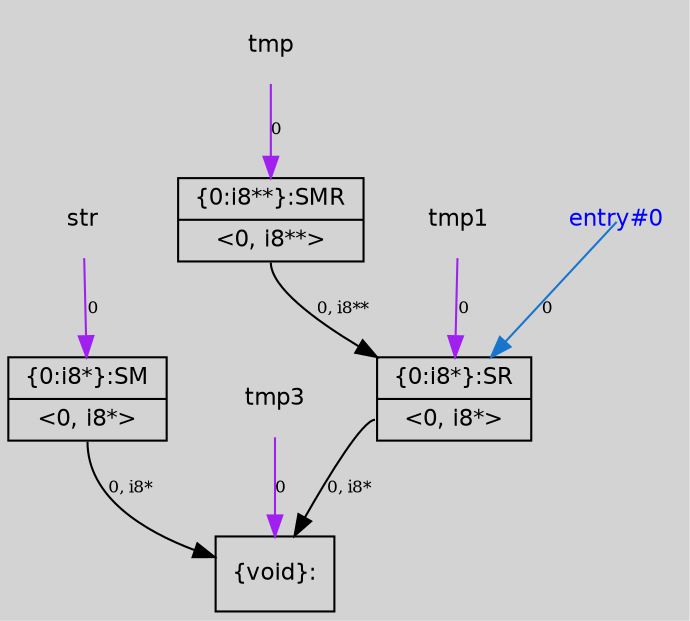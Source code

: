 digraph unnamed {
	graph [center=true, ratio=true, bgcolor=lightgray, fontname=Helvetica];
	node  [fontname=Helvetica, fontsize=11];

	Node0x2b45360 [shape=record,label="{\{0:i8*\}:SR|{<s0>\<0, i8*\>}}"];
	Node0x2b56880 [shape=record,label="{\{0:i8**\}:SMR|{<s0>\<0, i8**\>}}"];
	Node0x2b57130 [shape=record,label="{\{0:i8*\}:SM|{<s0>\<0, i8*\>}}"];
	Node0x2b57310 [shape=record,label="{\{void\}:}"];
	Node0x2b42468[ shape=plaintext, label ="tmp3"];
	Node0x2b42468 -> Node0x2b57310[arrowtail=tee,label="0",fontsize=8,color=purple];
	Node0x2b42318[ shape=plaintext, label ="tmp1"];
	Node0x2b42318 -> Node0x2b45360[arrowtail=tee,label="0",fontsize=8,color=purple];
	Node0x2b42218[ shape=plaintext, label ="str"];
	Node0x2b42218 -> Node0x2b57130[arrowtail=tee,label="0",fontsize=8,color=purple];
	Node0x2b41b78[ shape=plaintext, label ="tmp"];
	Node0x2b41b78 -> Node0x2b56880[arrowtail=tee,label="0",fontsize=8,color=purple];
	Node0x2b419e0[ shape=plaintext,fontcolor=blue, label ="entry#0"];
	Node0x2b419e0 -> Node0x2b45360[tailclip=false,color=dodgerblue3,label="0",fontsize=8];
	Node0x2b45360:s0 -> Node0x2b57310[arrowtail=tee,label="0, i8*",fontsize=8];
	Node0x2b56880:s0 -> Node0x2b45360[arrowtail=tee,label="0, i8**",fontsize=8];
	Node0x2b57130:s0 -> Node0x2b57310[arrowtail=tee,label="0, i8*",fontsize=8];
}

